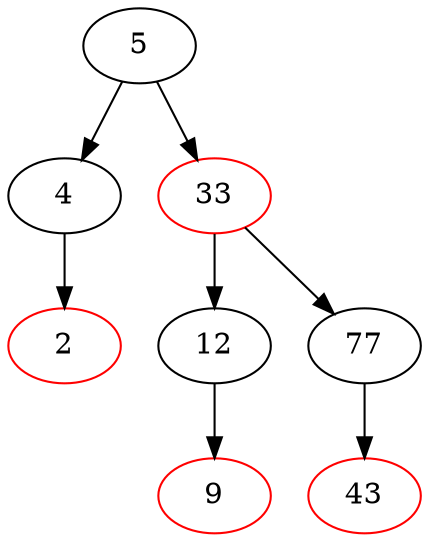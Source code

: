 digraph ArvoreRubroNegra {
5 [label="5", color=black];
5 -> 4;
4 [label="4", color=black];
4 -> 2;
2 [label="2", color=red];
5 -> 33;
33 [label="33", color=red];
33 -> 12;
12 [label="12", color=black];
12 -> 9;
9 [label="9", color=red];
33 -> 77;
77 [label="77", color=black];
77 -> 43;
43 [label="43", color=red];
}
